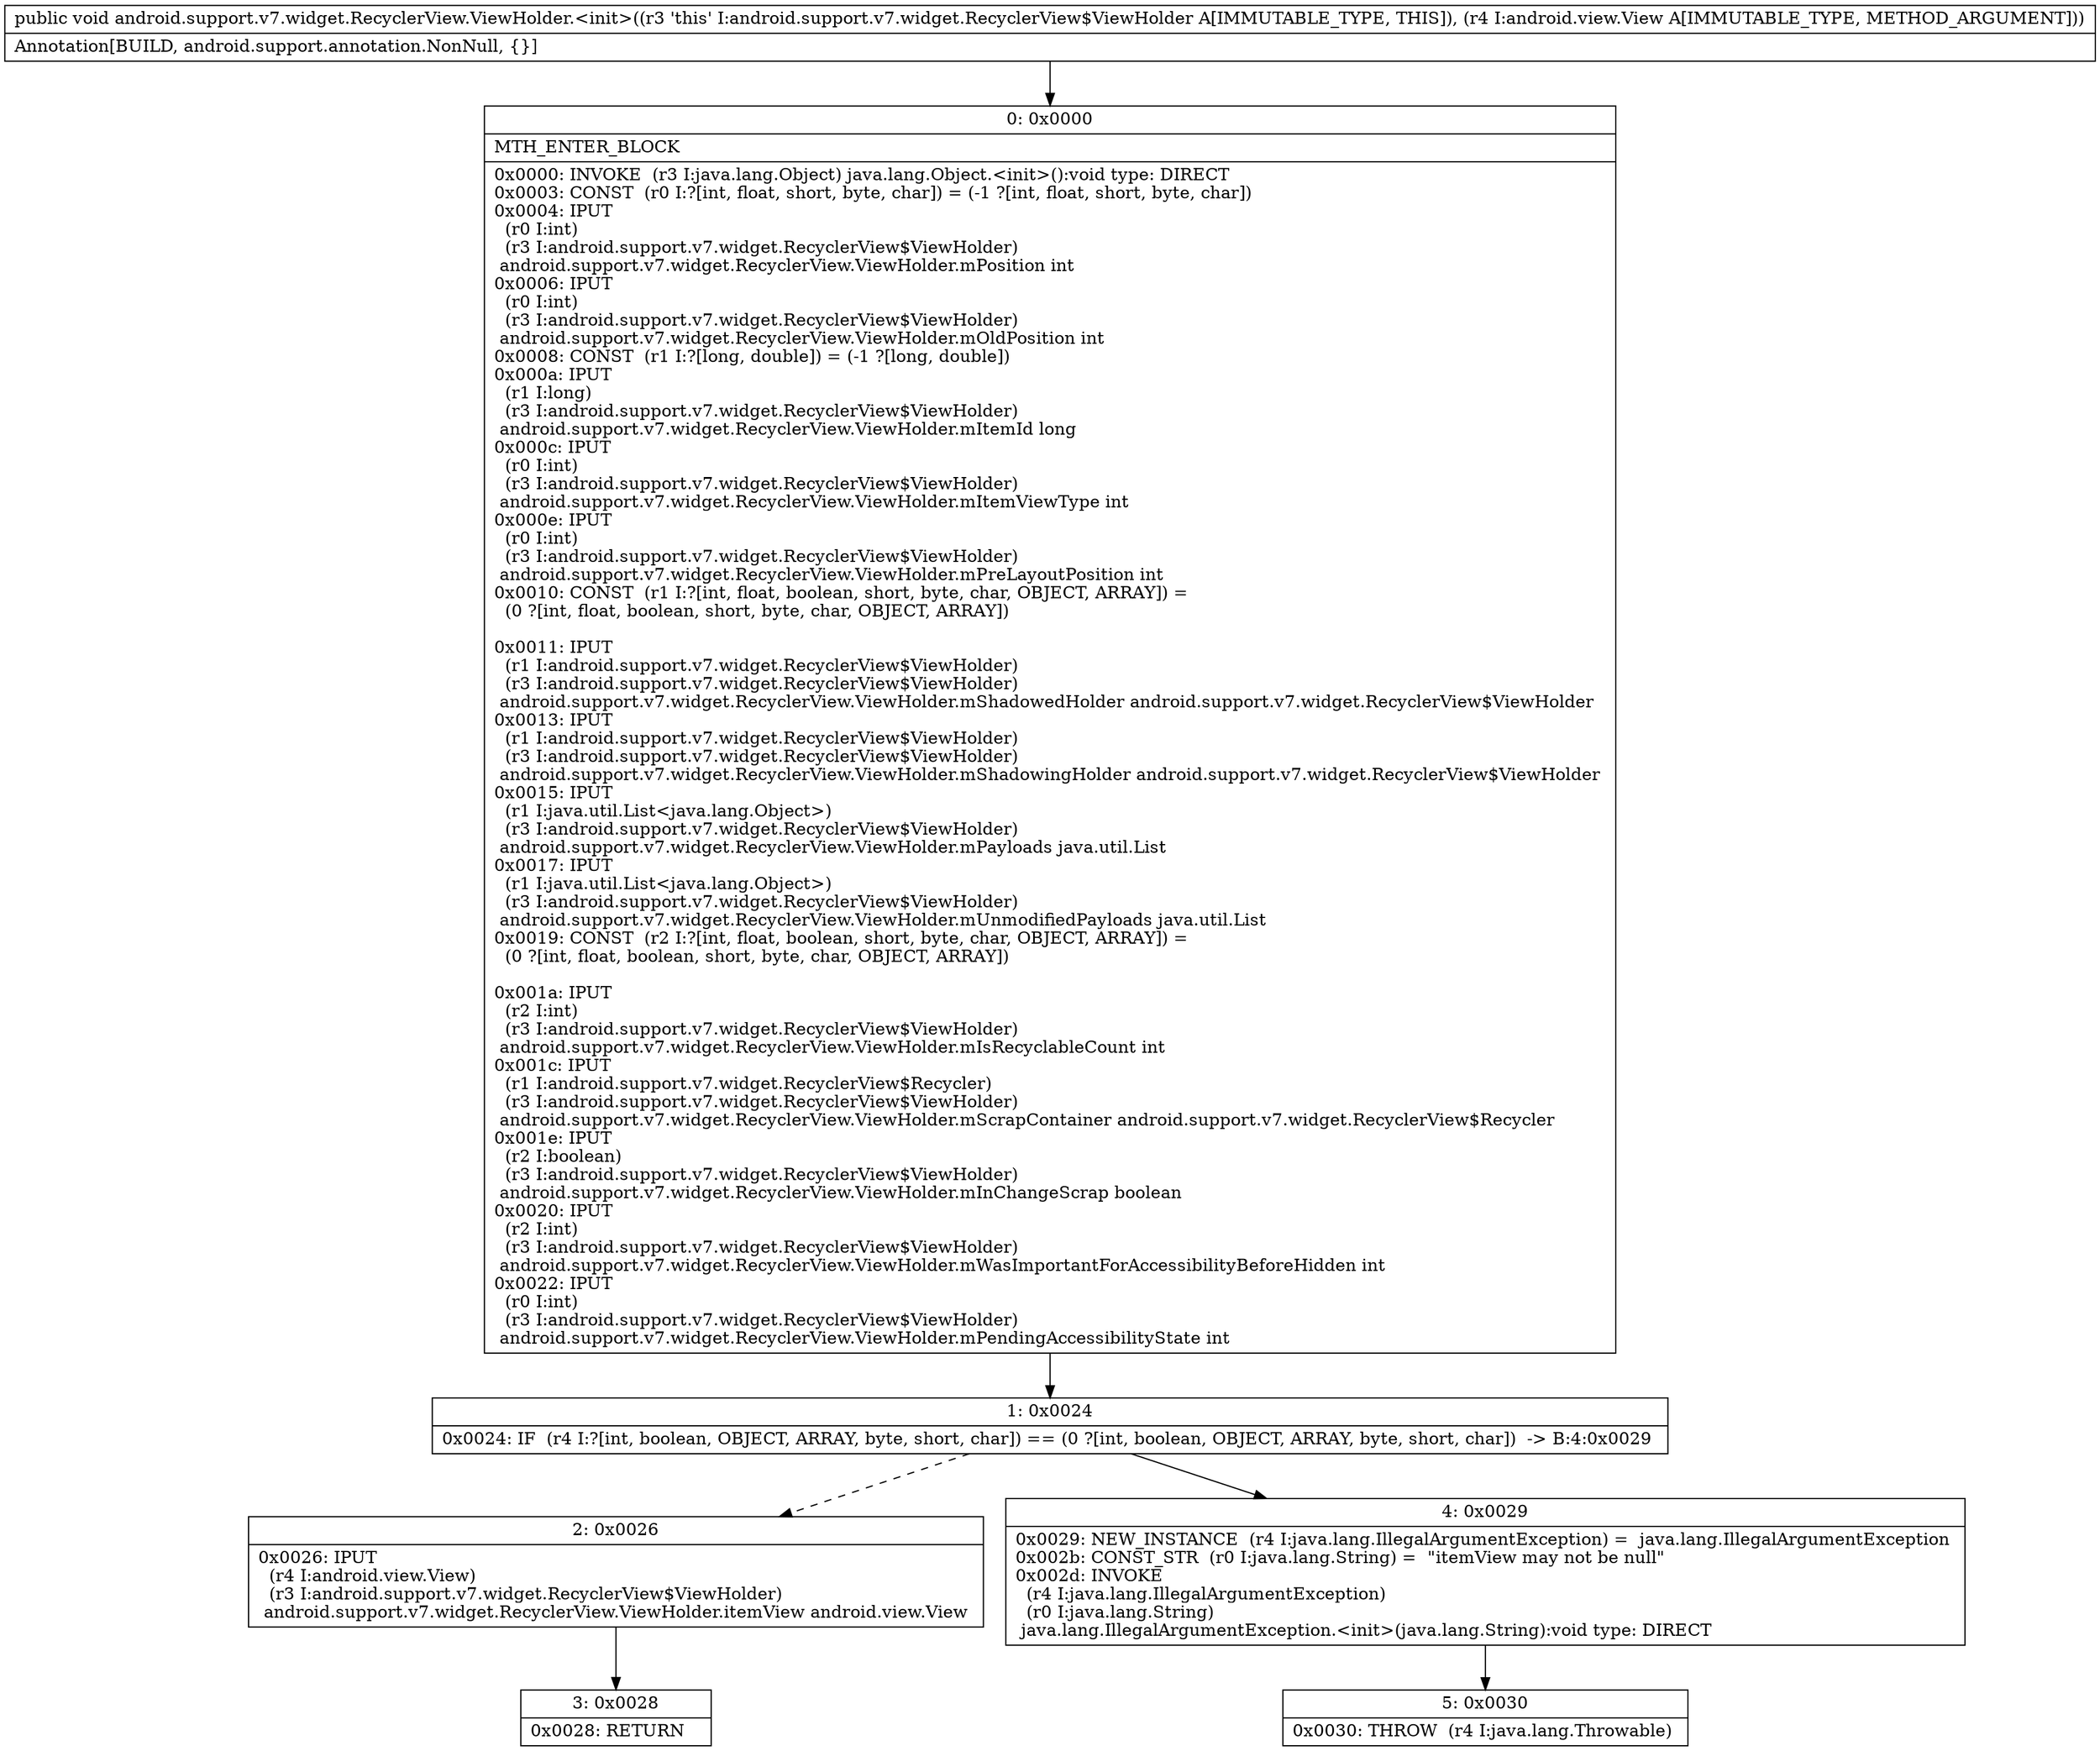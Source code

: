 digraph "CFG forandroid.support.v7.widget.RecyclerView.ViewHolder.\<init\>(Landroid\/view\/View;)V" {
Node_0 [shape=record,label="{0\:\ 0x0000|MTH_ENTER_BLOCK\l|0x0000: INVOKE  (r3 I:java.lang.Object) java.lang.Object.\<init\>():void type: DIRECT \l0x0003: CONST  (r0 I:?[int, float, short, byte, char]) = (\-1 ?[int, float, short, byte, char]) \l0x0004: IPUT  \l  (r0 I:int)\l  (r3 I:android.support.v7.widget.RecyclerView$ViewHolder)\l android.support.v7.widget.RecyclerView.ViewHolder.mPosition int \l0x0006: IPUT  \l  (r0 I:int)\l  (r3 I:android.support.v7.widget.RecyclerView$ViewHolder)\l android.support.v7.widget.RecyclerView.ViewHolder.mOldPosition int \l0x0008: CONST  (r1 I:?[long, double]) = (\-1 ?[long, double]) \l0x000a: IPUT  \l  (r1 I:long)\l  (r3 I:android.support.v7.widget.RecyclerView$ViewHolder)\l android.support.v7.widget.RecyclerView.ViewHolder.mItemId long \l0x000c: IPUT  \l  (r0 I:int)\l  (r3 I:android.support.v7.widget.RecyclerView$ViewHolder)\l android.support.v7.widget.RecyclerView.ViewHolder.mItemViewType int \l0x000e: IPUT  \l  (r0 I:int)\l  (r3 I:android.support.v7.widget.RecyclerView$ViewHolder)\l android.support.v7.widget.RecyclerView.ViewHolder.mPreLayoutPosition int \l0x0010: CONST  (r1 I:?[int, float, boolean, short, byte, char, OBJECT, ARRAY]) = \l  (0 ?[int, float, boolean, short, byte, char, OBJECT, ARRAY])\l \l0x0011: IPUT  \l  (r1 I:android.support.v7.widget.RecyclerView$ViewHolder)\l  (r3 I:android.support.v7.widget.RecyclerView$ViewHolder)\l android.support.v7.widget.RecyclerView.ViewHolder.mShadowedHolder android.support.v7.widget.RecyclerView$ViewHolder \l0x0013: IPUT  \l  (r1 I:android.support.v7.widget.RecyclerView$ViewHolder)\l  (r3 I:android.support.v7.widget.RecyclerView$ViewHolder)\l android.support.v7.widget.RecyclerView.ViewHolder.mShadowingHolder android.support.v7.widget.RecyclerView$ViewHolder \l0x0015: IPUT  \l  (r1 I:java.util.List\<java.lang.Object\>)\l  (r3 I:android.support.v7.widget.RecyclerView$ViewHolder)\l android.support.v7.widget.RecyclerView.ViewHolder.mPayloads java.util.List \l0x0017: IPUT  \l  (r1 I:java.util.List\<java.lang.Object\>)\l  (r3 I:android.support.v7.widget.RecyclerView$ViewHolder)\l android.support.v7.widget.RecyclerView.ViewHolder.mUnmodifiedPayloads java.util.List \l0x0019: CONST  (r2 I:?[int, float, boolean, short, byte, char, OBJECT, ARRAY]) = \l  (0 ?[int, float, boolean, short, byte, char, OBJECT, ARRAY])\l \l0x001a: IPUT  \l  (r2 I:int)\l  (r3 I:android.support.v7.widget.RecyclerView$ViewHolder)\l android.support.v7.widget.RecyclerView.ViewHolder.mIsRecyclableCount int \l0x001c: IPUT  \l  (r1 I:android.support.v7.widget.RecyclerView$Recycler)\l  (r3 I:android.support.v7.widget.RecyclerView$ViewHolder)\l android.support.v7.widget.RecyclerView.ViewHolder.mScrapContainer android.support.v7.widget.RecyclerView$Recycler \l0x001e: IPUT  \l  (r2 I:boolean)\l  (r3 I:android.support.v7.widget.RecyclerView$ViewHolder)\l android.support.v7.widget.RecyclerView.ViewHolder.mInChangeScrap boolean \l0x0020: IPUT  \l  (r2 I:int)\l  (r3 I:android.support.v7.widget.RecyclerView$ViewHolder)\l android.support.v7.widget.RecyclerView.ViewHolder.mWasImportantForAccessibilityBeforeHidden int \l0x0022: IPUT  \l  (r0 I:int)\l  (r3 I:android.support.v7.widget.RecyclerView$ViewHolder)\l android.support.v7.widget.RecyclerView.ViewHolder.mPendingAccessibilityState int \l}"];
Node_1 [shape=record,label="{1\:\ 0x0024|0x0024: IF  (r4 I:?[int, boolean, OBJECT, ARRAY, byte, short, char]) == (0 ?[int, boolean, OBJECT, ARRAY, byte, short, char])  \-\> B:4:0x0029 \l}"];
Node_2 [shape=record,label="{2\:\ 0x0026|0x0026: IPUT  \l  (r4 I:android.view.View)\l  (r3 I:android.support.v7.widget.RecyclerView$ViewHolder)\l android.support.v7.widget.RecyclerView.ViewHolder.itemView android.view.View \l}"];
Node_3 [shape=record,label="{3\:\ 0x0028|0x0028: RETURN   \l}"];
Node_4 [shape=record,label="{4\:\ 0x0029|0x0029: NEW_INSTANCE  (r4 I:java.lang.IllegalArgumentException) =  java.lang.IllegalArgumentException \l0x002b: CONST_STR  (r0 I:java.lang.String) =  \"itemView may not be null\" \l0x002d: INVOKE  \l  (r4 I:java.lang.IllegalArgumentException)\l  (r0 I:java.lang.String)\l java.lang.IllegalArgumentException.\<init\>(java.lang.String):void type: DIRECT \l}"];
Node_5 [shape=record,label="{5\:\ 0x0030|0x0030: THROW  (r4 I:java.lang.Throwable) \l}"];
MethodNode[shape=record,label="{public void android.support.v7.widget.RecyclerView.ViewHolder.\<init\>((r3 'this' I:android.support.v7.widget.RecyclerView$ViewHolder A[IMMUTABLE_TYPE, THIS]), (r4 I:android.view.View A[IMMUTABLE_TYPE, METHOD_ARGUMENT]))  | Annotation[BUILD, android.support.annotation.NonNull, \{\}]\l}"];
MethodNode -> Node_0;
Node_0 -> Node_1;
Node_1 -> Node_2[style=dashed];
Node_1 -> Node_4;
Node_2 -> Node_3;
Node_4 -> Node_5;
}

